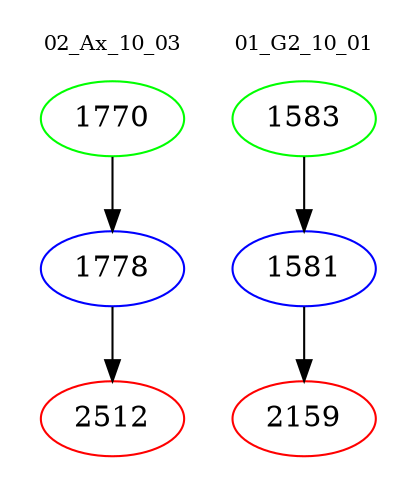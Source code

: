 digraph{
subgraph cluster_0 {
color = white
label = "02_Ax_10_03";
fontsize=10;
T0_1770 [label="1770", color="green"]
T0_1770 -> T0_1778 [color="black"]
T0_1778 [label="1778", color="blue"]
T0_1778 -> T0_2512 [color="black"]
T0_2512 [label="2512", color="red"]
}
subgraph cluster_1 {
color = white
label = "01_G2_10_01";
fontsize=10;
T1_1583 [label="1583", color="green"]
T1_1583 -> T1_1581 [color="black"]
T1_1581 [label="1581", color="blue"]
T1_1581 -> T1_2159 [color="black"]
T1_2159 [label="2159", color="red"]
}
}

